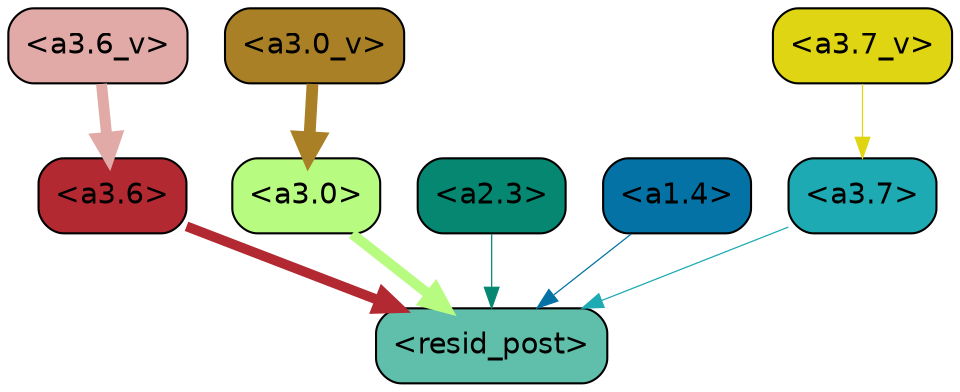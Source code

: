 strict digraph "" {
	graph [bgcolor=transparent,
		layout=dot,
		overlap=false,
		splines=true
	];
	"<a3.7>"	[color=black,
		fillcolor="#1eaab3",
		fontname=Helvetica,
		shape=box,
		style="filled, rounded"];
	"<resid_post>"	[color=black,
		fillcolor="#60bfaa",
		fontname=Helvetica,
		shape=box,
		style="filled, rounded"];
	"<a3.7>" -> "<resid_post>"	[color="#1eaab3",
		penwidth=0.6];
	"<a3.6>"	[color=black,
		fillcolor="#b22931",
		fontname=Helvetica,
		shape=box,
		style="filled, rounded"];
	"<a3.6>" -> "<resid_post>"	[color="#b22931",
		penwidth=4.753257989883423];
	"<a3.0>"	[color=black,
		fillcolor="#b8fb81",
		fontname=Helvetica,
		shape=box,
		style="filled, rounded"];
	"<a3.0>" -> "<resid_post>"	[color="#b8fb81",
		penwidth=4.90053927898407];
	"<a2.3>"	[color=black,
		fillcolor="#058771",
		fontname=Helvetica,
		shape=box,
		style="filled, rounded"];
	"<a2.3>" -> "<resid_post>"	[color="#058771",
		penwidth=0.6];
	"<a1.4>"	[color=black,
		fillcolor="#0472a4",
		fontname=Helvetica,
		shape=box,
		style="filled, rounded"];
	"<a1.4>" -> "<resid_post>"	[color="#0472a4",
		penwidth=0.6];
	"<a3.7_v>"	[color=black,
		fillcolor="#dfd512",
		fontname=Helvetica,
		shape=box,
		style="filled, rounded"];
	"<a3.7_v>" -> "<a3.7>"	[color="#dfd512",
		penwidth=0.6];
	"<a3.6_v>"	[color=black,
		fillcolor="#e2aaa6",
		fontname=Helvetica,
		shape=box,
		style="filled, rounded"];
	"<a3.6_v>" -> "<a3.6>"	[color="#e2aaa6",
		penwidth=5.2550448179244995];
	"<a3.0_v>"	[color=black,
		fillcolor="#a98025",
		fontname=Helvetica,
		shape=box,
		style="filled, rounded"];
	"<a3.0_v>" -> "<a3.0>"	[color="#a98025",
		penwidth=5.652270674705505];
}
